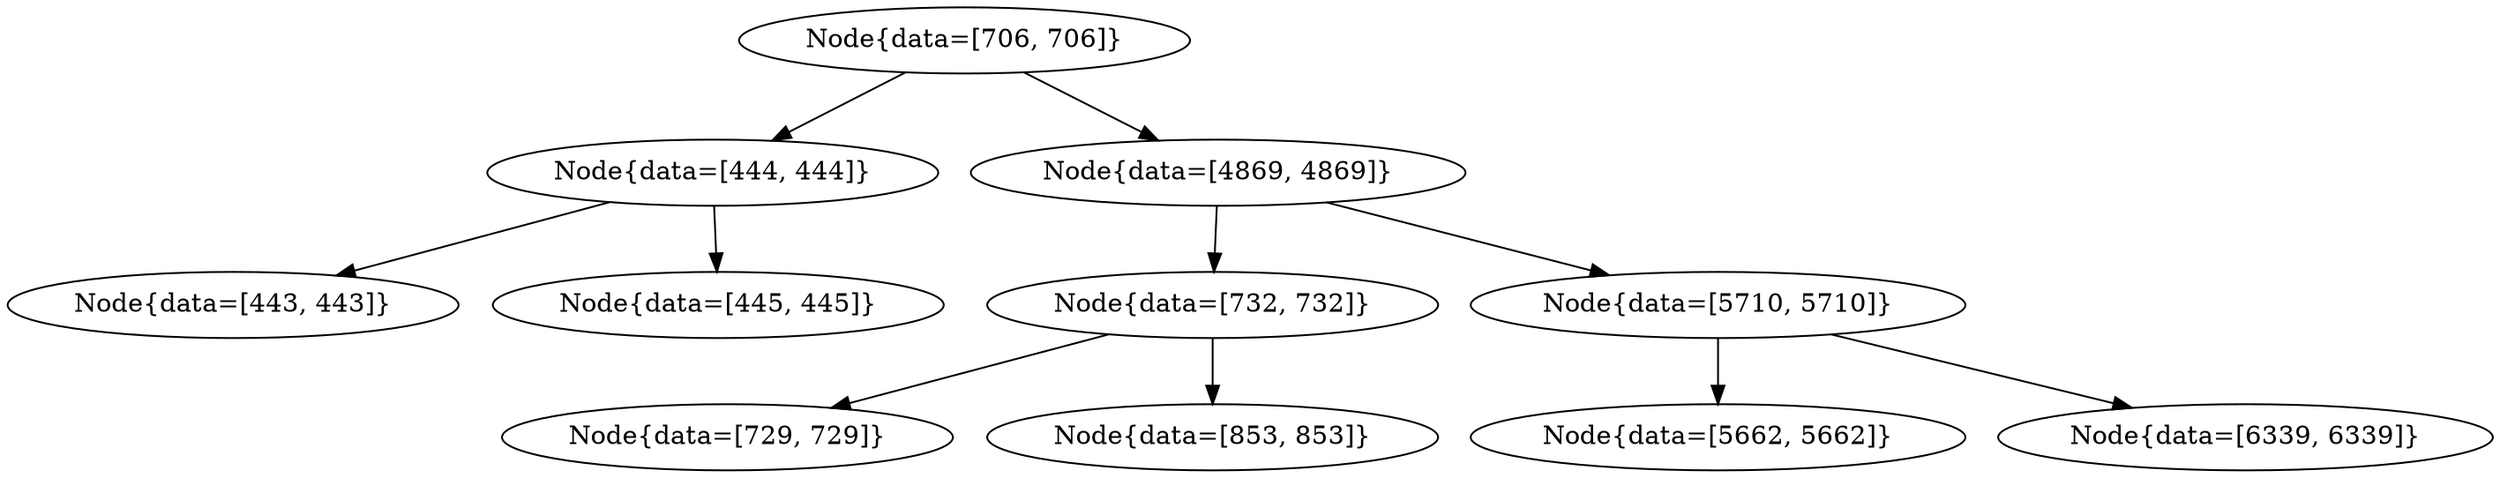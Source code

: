 digraph G{
476075030 [label="Node{data=[706, 706]}"]
476075030 -> 436592362
436592362 [label="Node{data=[444, 444]}"]
436592362 -> 2013023906
2013023906 [label="Node{data=[443, 443]}"]
436592362 -> 1189763616
1189763616 [label="Node{data=[445, 445]}"]
476075030 -> 1479829007
1479829007 [label="Node{data=[4869, 4869]}"]
1479829007 -> 1827799405
1827799405 [label="Node{data=[732, 732]}"]
1827799405 -> 2037304079
2037304079 [label="Node{data=[729, 729]}"]
1827799405 -> 1841411416
1841411416 [label="Node{data=[853, 853]}"]
1479829007 -> 381592305
381592305 [label="Node{data=[5710, 5710]}"]
381592305 -> 1782263842
1782263842 [label="Node{data=[5662, 5662]}"]
381592305 -> 1703065817
1703065817 [label="Node{data=[6339, 6339]}"]
}
